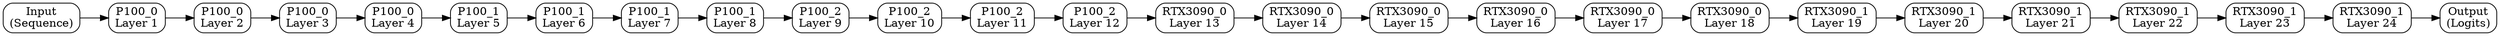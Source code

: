 digraph GPT3_2B_HPipe {
    rankdir=LR;
    node [shape=box, style=rounded];
    
    // Input node
    input [label="Input\n(Sequence)"];
    
    // Device layers
    P100_0_layer1 [label="P100_0\nLayer 1"];
    P100_0_layer2 [label="P100_0\nLayer 2"];
    P100_0_layer3 [label="P100_0\nLayer 3"];
    P100_0_layer4 [label="P100_0\nLayer 4"];
    
    P100_1_layer5 [label="P100_1\nLayer 5"];
    P100_1_layer6 [label="P100_1\nLayer 6"];
    P100_1_layer7 [label="P100_1\nLayer 7"];
    P100_1_layer8 [label="P100_1\nLayer 8"];
    
    P100_2_layer9 [label="P100_2\nLayer 9"];
    P100_2_layer10 [label="P100_2\nLayer 10"];
    P100_2_layer11 [label="P100_2\nLayer 11"];
    P100_2_layer12 [label="P100_2\nLayer 12"];
    
    RTX3090_0_layer13 [label="RTX3090_0\nLayer 13"];
    RTX3090_0_layer14 [label="RTX3090_0\nLayer 14"];
    RTX3090_0_layer15 [label="RTX3090_0\nLayer 15"];
    RTX3090_0_layer16 [label="RTX3090_0\nLayer 16"];
    RTX3090_0_layer17 [label="RTX3090_0\nLayer 17"];
    RTX3090_0_layer18 [label="RTX3090_0\nLayer 18"];
    
    RTX3090_1_layer19 [label="RTX3090_1\nLayer 19"];
    RTX3090_1_layer20 [label="RTX3090_1\nLayer 20"];
    RTX3090_1_layer21 [label="RTX3090_1\nLayer 21"];
    RTX3090_1_layer22 [label="RTX3090_1\nLayer 22"];
    RTX3090_1_layer23 [label="RTX3090_1\nLayer 23"];
    RTX3090_1_layer24 [label="RTX3090_1\nLayer 24"];
    
    // Output node
    output [label="Output\n(Logits)"];
    
    // Edges connecting the pipeline
    input -> P100_0_layer1;
    P100_0_layer1 -> P100_0_layer2;
    P100_0_layer2 -> P100_0_layer3;
    P100_0_layer3 -> P100_0_layer4;
    P100_0_layer4 -> P100_1_layer5;
    P100_1_layer5 -> P100_1_layer6;
    P100_1_layer6 -> P100_1_layer7;
    P100_1_layer7 -> P100_1_layer8;
    P100_1_layer8 -> P100_2_layer9;
    P100_2_layer9 -> P100_2_layer10;
    P100_2_layer10 -> P100_2_layer11;
    P100_2_layer11 -> P100_2_layer12;
    P100_2_layer12 -> RTX3090_0_layer13;
    RTX3090_0_layer13 -> RTX3090_0_layer14;
    RTX3090_0_layer14 -> RTX3090_0_layer15;
    RTX3090_0_layer15 -> RTX3090_0_layer16;
    RTX3090_0_layer16 -> RTX3090_0_layer17;
    RTX3090_0_layer17 -> RTX3090_0_layer18;
    RTX3090_0_layer18 -> RTX3090_1_layer19;
    RTX3090_1_layer19 -> RTX3090_1_layer20;
    RTX3090_1_layer20 -> RTX3090_1_layer21;
    RTX3090_1_layer21 -> RTX3090_1_layer22;
    RTX3090_1_layer22 -> RTX3090_1_layer23;
    RTX3090_1_layer23 -> RTX3090_1_layer24;
    RTX3090_1_layer24 -> output;
}
